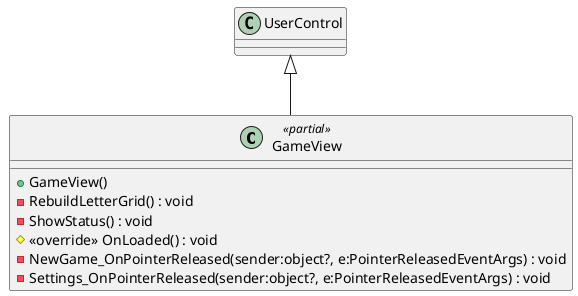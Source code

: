 @startuml
class GameView <<partial>> {
    + GameView()
    - RebuildLetterGrid() : void
    - ShowStatus() : void
    # <<override>> OnLoaded() : void
    - NewGame_OnPointerReleased(sender:object?, e:PointerReleasedEventArgs) : void
    - Settings_OnPointerReleased(sender:object?, e:PointerReleasedEventArgs) : void
}
UserControl <|-- GameView
@enduml
